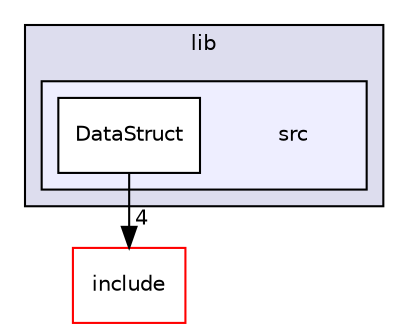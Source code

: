 digraph "lib/src" {
  compound=true
  node [ fontsize="10", fontname="Helvetica"];
  edge [ labelfontsize="10", labelfontname="Helvetica"];
  subgraph clusterdir_97aefd0d527b934f1d99a682da8fe6a9 {
    graph [ bgcolor="#ddddee", pencolor="black", label="lib" fontname="Helvetica", fontsize="10", URL="dir_97aefd0d527b934f1d99a682da8fe6a9.html"]
  subgraph clusterdir_a065c5f60305fee3569f887679366939 {
    graph [ bgcolor="#eeeeff", pencolor="black", label="" URL="dir_a065c5f60305fee3569f887679366939.html"];
    dir_a065c5f60305fee3569f887679366939 [shape=plaintext label="src"];
    dir_91f3eb4cb3b736e23146b9b397016ddd [shape=box label="DataStruct" color="black" fillcolor="white" style="filled" URL="dir_91f3eb4cb3b736e23146b9b397016ddd.html"];
  }
  }
  dir_5a30104352ef4255dc24354b02eb2d20 [shape=box label="include" fillcolor="white" style="filled" color="red" URL="dir_5a30104352ef4255dc24354b02eb2d20.html"];
  dir_91f3eb4cb3b736e23146b9b397016ddd->dir_5a30104352ef4255dc24354b02eb2d20 [headlabel="4", labeldistance=1.5 headhref="dir_000005_000002.html"];
}
